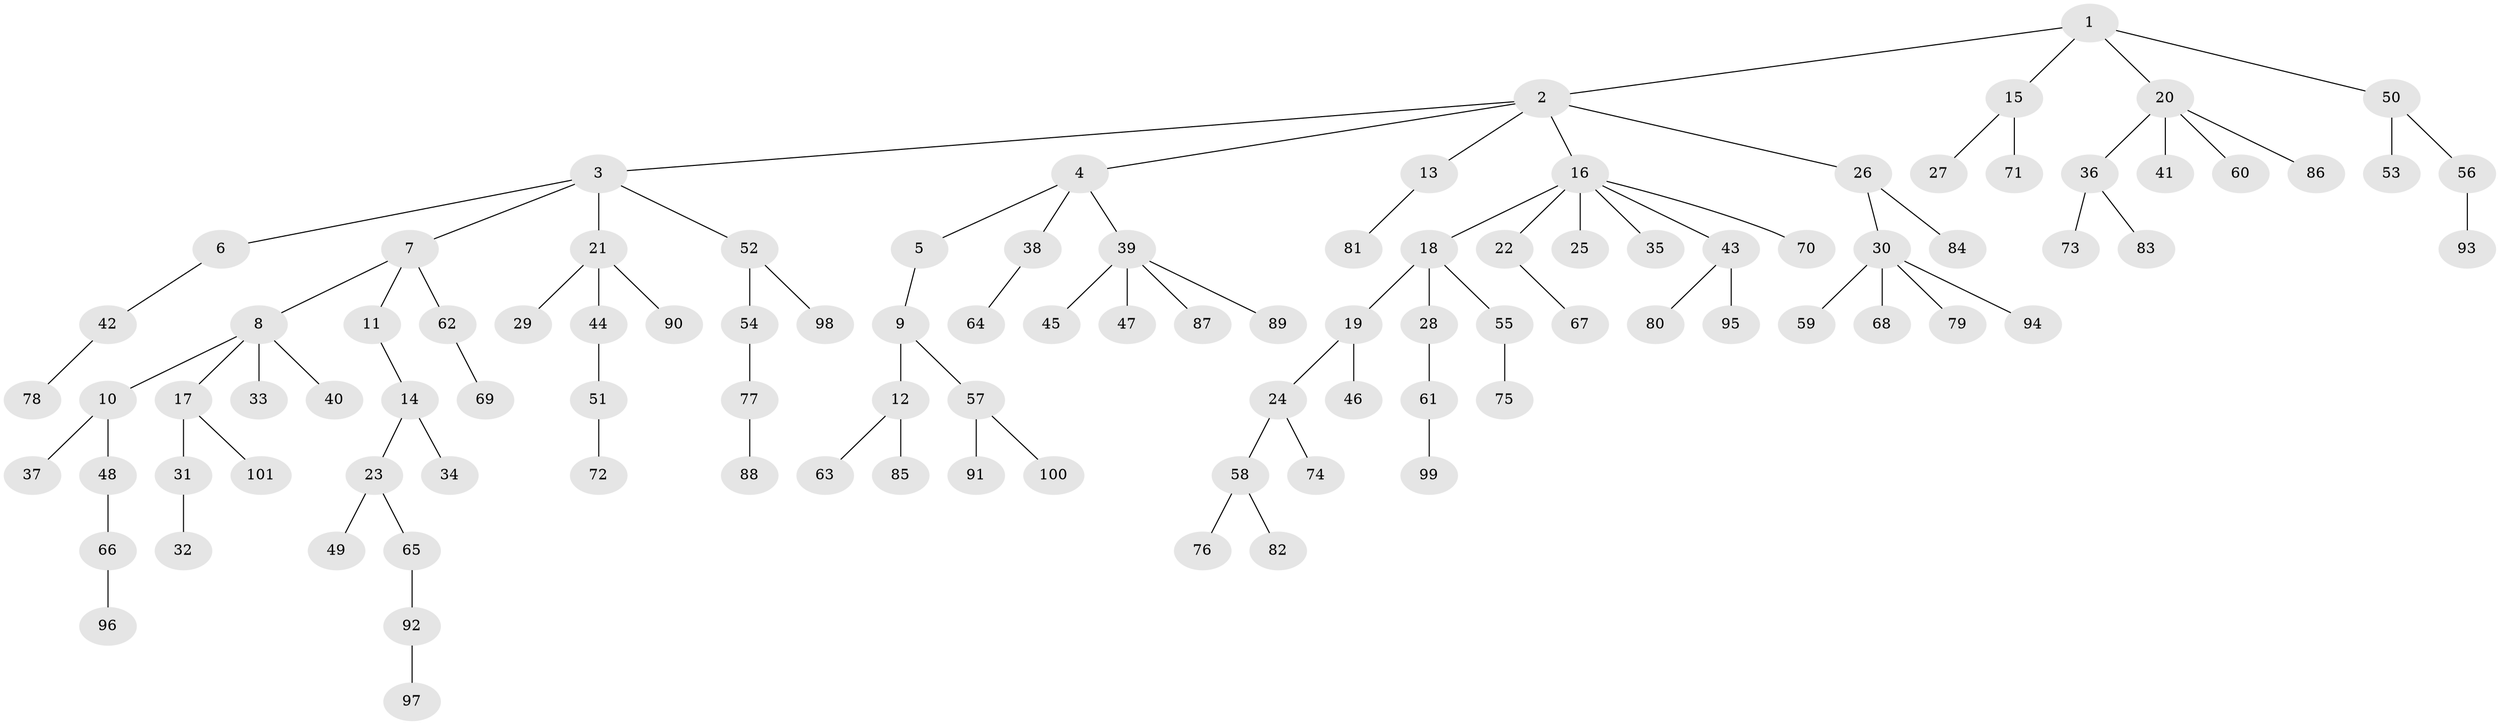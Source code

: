 // Generated by graph-tools (version 1.1) at 2025/37/03/09/25 02:37:01]
// undirected, 101 vertices, 100 edges
graph export_dot {
graph [start="1"]
  node [color=gray90,style=filled];
  1;
  2;
  3;
  4;
  5;
  6;
  7;
  8;
  9;
  10;
  11;
  12;
  13;
  14;
  15;
  16;
  17;
  18;
  19;
  20;
  21;
  22;
  23;
  24;
  25;
  26;
  27;
  28;
  29;
  30;
  31;
  32;
  33;
  34;
  35;
  36;
  37;
  38;
  39;
  40;
  41;
  42;
  43;
  44;
  45;
  46;
  47;
  48;
  49;
  50;
  51;
  52;
  53;
  54;
  55;
  56;
  57;
  58;
  59;
  60;
  61;
  62;
  63;
  64;
  65;
  66;
  67;
  68;
  69;
  70;
  71;
  72;
  73;
  74;
  75;
  76;
  77;
  78;
  79;
  80;
  81;
  82;
  83;
  84;
  85;
  86;
  87;
  88;
  89;
  90;
  91;
  92;
  93;
  94;
  95;
  96;
  97;
  98;
  99;
  100;
  101;
  1 -- 2;
  1 -- 15;
  1 -- 20;
  1 -- 50;
  2 -- 3;
  2 -- 4;
  2 -- 13;
  2 -- 16;
  2 -- 26;
  3 -- 6;
  3 -- 7;
  3 -- 21;
  3 -- 52;
  4 -- 5;
  4 -- 38;
  4 -- 39;
  5 -- 9;
  6 -- 42;
  7 -- 8;
  7 -- 11;
  7 -- 62;
  8 -- 10;
  8 -- 17;
  8 -- 33;
  8 -- 40;
  9 -- 12;
  9 -- 57;
  10 -- 37;
  10 -- 48;
  11 -- 14;
  12 -- 63;
  12 -- 85;
  13 -- 81;
  14 -- 23;
  14 -- 34;
  15 -- 27;
  15 -- 71;
  16 -- 18;
  16 -- 22;
  16 -- 25;
  16 -- 35;
  16 -- 43;
  16 -- 70;
  17 -- 31;
  17 -- 101;
  18 -- 19;
  18 -- 28;
  18 -- 55;
  19 -- 24;
  19 -- 46;
  20 -- 36;
  20 -- 41;
  20 -- 60;
  20 -- 86;
  21 -- 29;
  21 -- 44;
  21 -- 90;
  22 -- 67;
  23 -- 49;
  23 -- 65;
  24 -- 58;
  24 -- 74;
  26 -- 30;
  26 -- 84;
  28 -- 61;
  30 -- 59;
  30 -- 68;
  30 -- 79;
  30 -- 94;
  31 -- 32;
  36 -- 73;
  36 -- 83;
  38 -- 64;
  39 -- 45;
  39 -- 47;
  39 -- 87;
  39 -- 89;
  42 -- 78;
  43 -- 80;
  43 -- 95;
  44 -- 51;
  48 -- 66;
  50 -- 53;
  50 -- 56;
  51 -- 72;
  52 -- 54;
  52 -- 98;
  54 -- 77;
  55 -- 75;
  56 -- 93;
  57 -- 91;
  57 -- 100;
  58 -- 76;
  58 -- 82;
  61 -- 99;
  62 -- 69;
  65 -- 92;
  66 -- 96;
  77 -- 88;
  92 -- 97;
}
